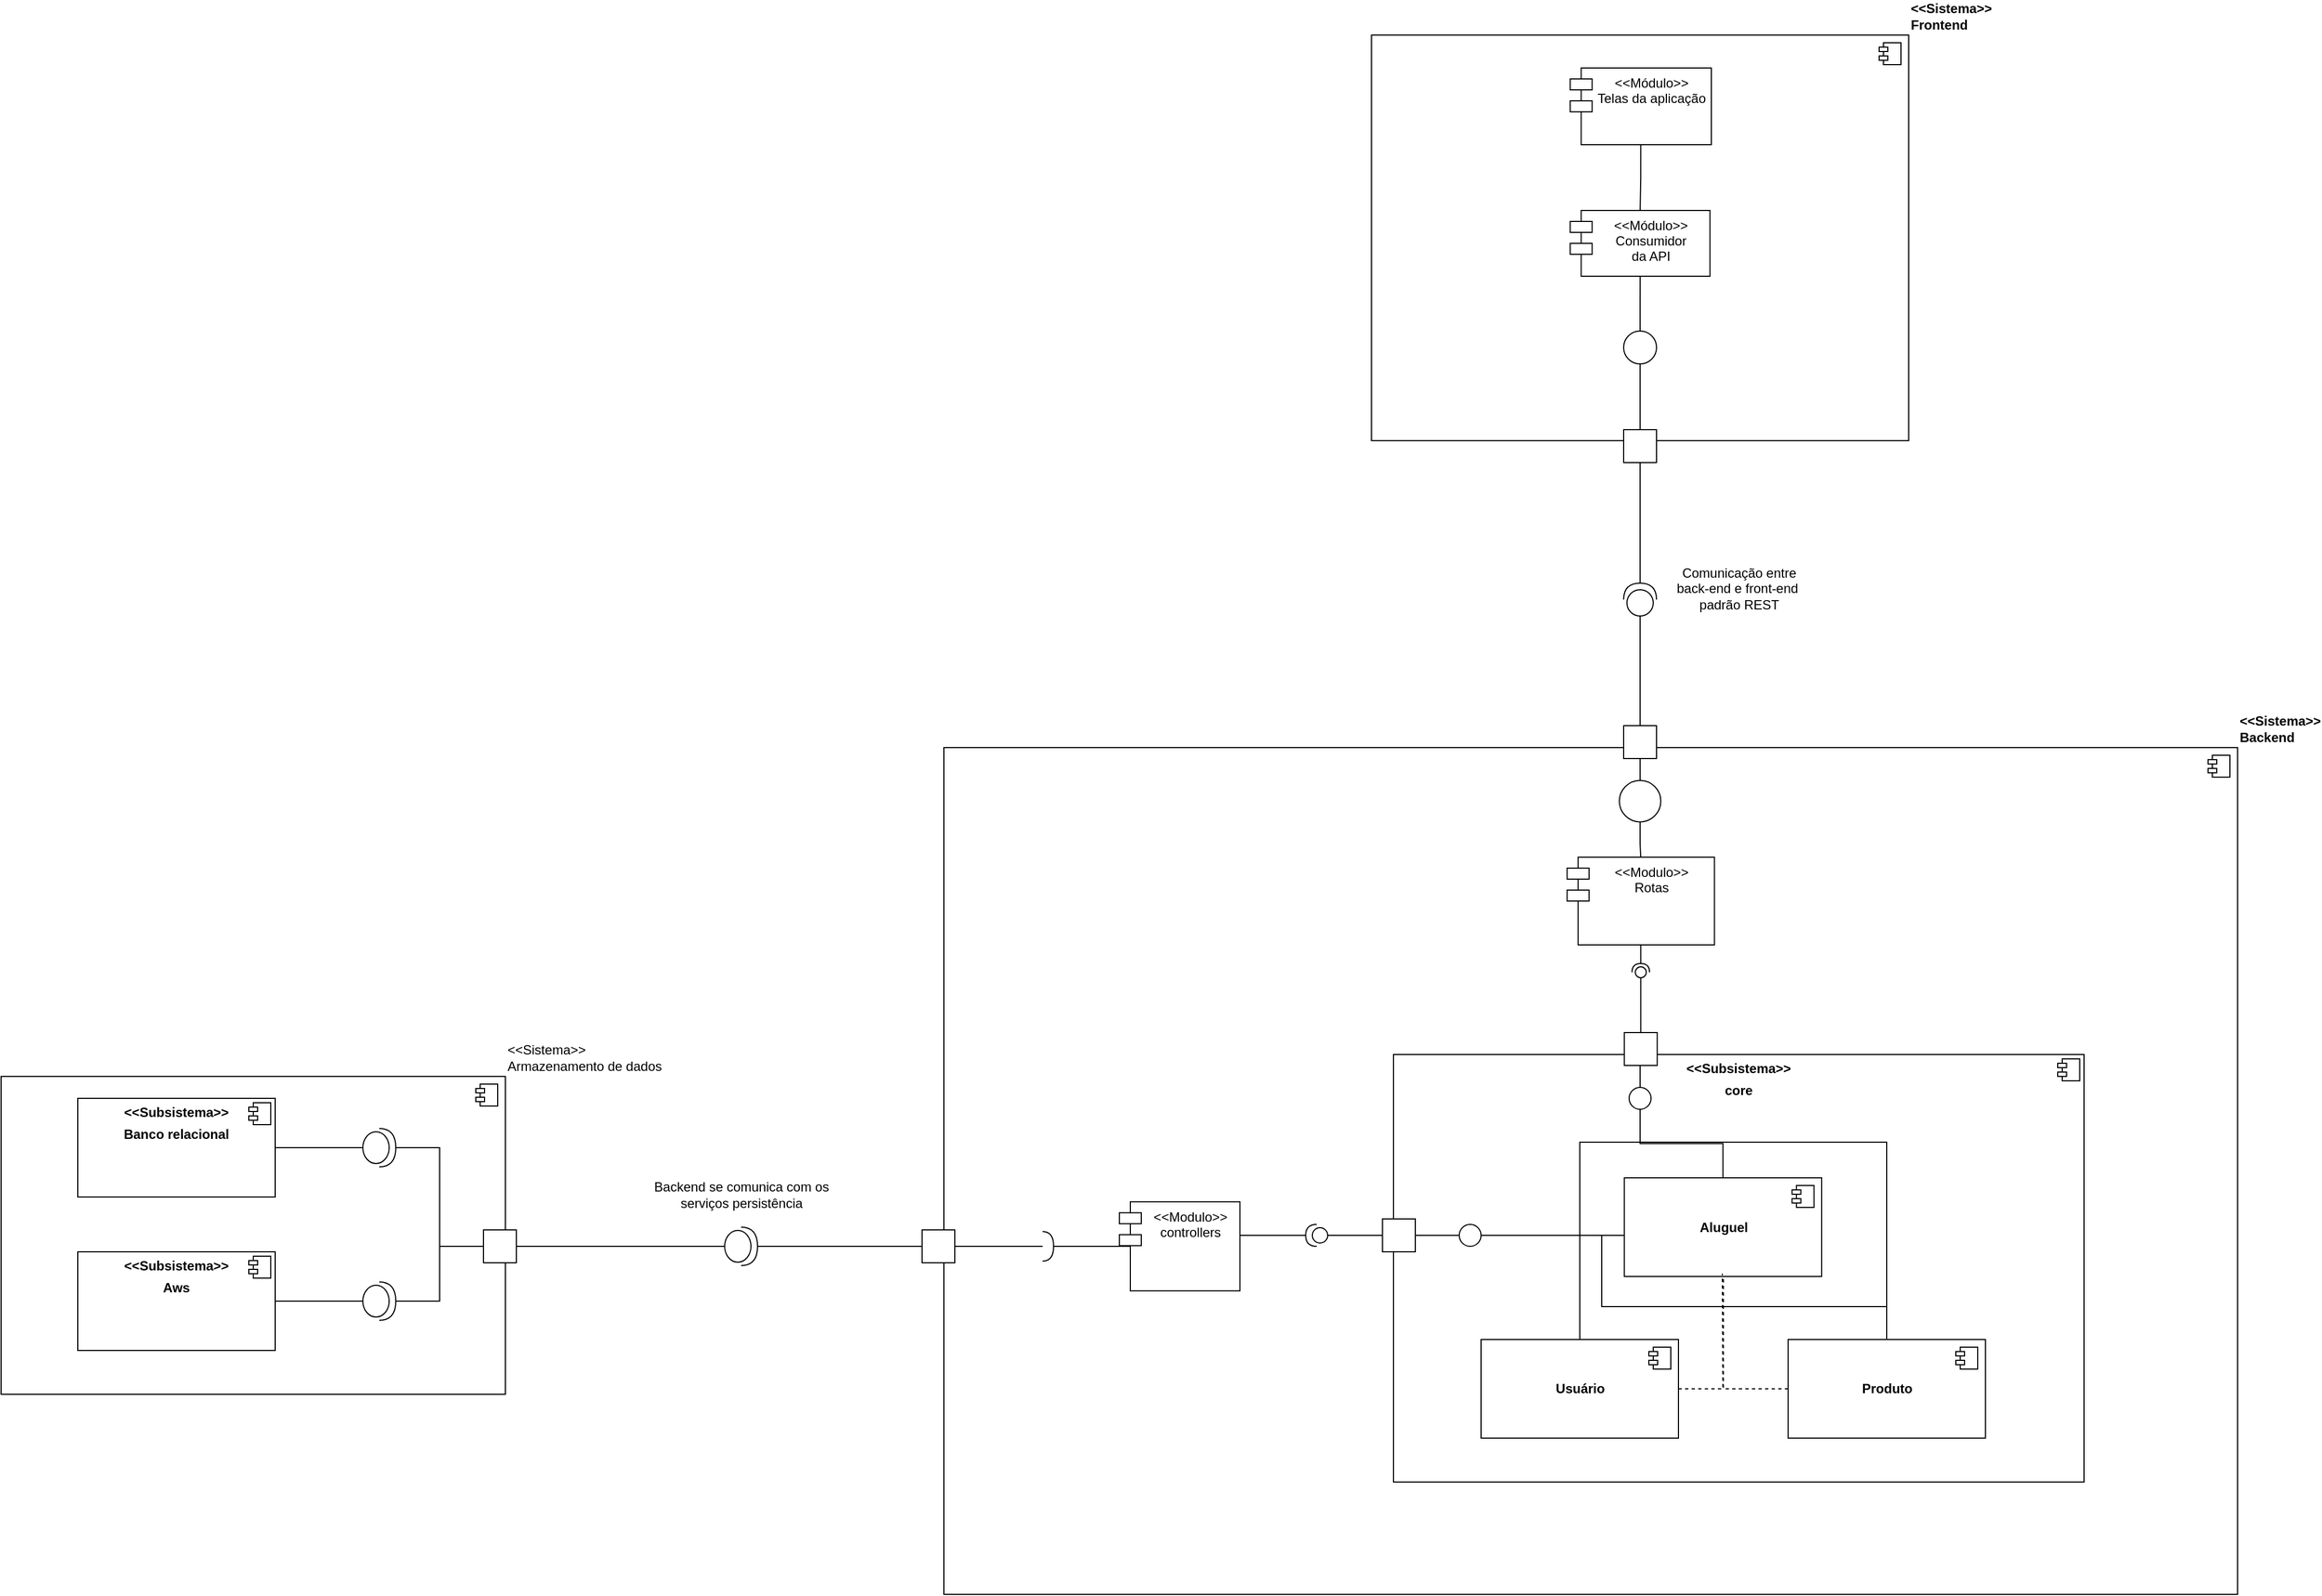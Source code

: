 <mxfile version="14.9.6" type="device"><diagram id="NVmDCJ6pv6sGkCKW1F_Q" name="Diagrama de componentes"><mxGraphModel dx="3964" dy="2036" grid="1" gridSize="10" guides="1" tooltips="1" connect="1" arrows="1" fold="1" page="1" pageScale="1" pageWidth="827" pageHeight="1169" math="0" shadow="0"><root><mxCell id="0"/><mxCell id="1" parent="0"/><mxCell id="Y6wyoOEZNac_CN3DvSxp-3" value="&amp;lt;&amp;lt;Sistema&amp;gt;&amp;gt;&lt;br&gt;Backend" style="html=1;dropTarget=0;labelPosition=right;verticalLabelPosition=top;align=left;verticalAlign=bottom;fontStyle=1;" parent="1" vertex="1"><mxGeometry x="-950" y="550" width="1180" height="772.5" as="geometry"/></mxCell><mxCell id="Y6wyoOEZNac_CN3DvSxp-4" value="" style="shape=module;jettyWidth=8;jettyHeight=4;" parent="Y6wyoOEZNac_CN3DvSxp-3" vertex="1"><mxGeometry x="1" width="20" height="20" relative="1" as="geometry"><mxPoint x="-27" y="7" as="offset"/></mxGeometry></mxCell><mxCell id="Z9GvOsh9DuA5GvX77_i4-83" value="&lt;p style=&quot;margin: 0px ; margin-top: 6px ; text-align: center&quot;&gt;&lt;b&gt;&amp;lt;&amp;lt;Subsistema&amp;gt;&amp;gt;&lt;/b&gt;&lt;/p&gt;&lt;p style=&quot;margin: 0px ; margin-top: 6px ; text-align: center&quot;&gt;&lt;b&gt;core&lt;/b&gt;&lt;/p&gt;" style="align=left;overflow=fill;html=1;dropTarget=0;fillColor=none;" vertex="1" parent="1"><mxGeometry x="-540" y="830" width="630" height="390" as="geometry"/></mxCell><mxCell id="Z9GvOsh9DuA5GvX77_i4-84" value="" style="shape=component;jettyWidth=8;jettyHeight=4;" vertex="1" parent="Z9GvOsh9DuA5GvX77_i4-83"><mxGeometry x="1" width="20" height="20" relative="1" as="geometry"><mxPoint x="-24" y="4" as="offset"/></mxGeometry></mxCell><mxCell id="Y6wyoOEZNac_CN3DvSxp-7" value="&amp;lt;&amp;lt;Sistema&amp;gt;&amp;gt;&lt;br&gt;Frontend" style="html=1;dropTarget=0;labelPosition=right;verticalLabelPosition=top;align=left;verticalAlign=bottom;fontStyle=1" parent="1" vertex="1"><mxGeometry x="-560" y="-100" width="490" height="370" as="geometry"/></mxCell><mxCell id="Y6wyoOEZNac_CN3DvSxp-8" value="" style="shape=module;jettyWidth=8;jettyHeight=4;" parent="Y6wyoOEZNac_CN3DvSxp-7" vertex="1"><mxGeometry x="1" width="20" height="20" relative="1" as="geometry"><mxPoint x="-27" y="7" as="offset"/></mxGeometry></mxCell><mxCell id="-9-2cRnEbDN8by-MO4ij-3" value="&amp;lt;&amp;lt;Sistema&amp;gt;&amp;gt;&lt;br&gt;Armazenamento de dados" style="html=1;dropTarget=0;labelPosition=right;verticalLabelPosition=top;align=left;verticalAlign=bottom;" parent="1" vertex="1"><mxGeometry x="-1810" y="850" width="460" height="290" as="geometry"/></mxCell><mxCell id="-9-2cRnEbDN8by-MO4ij-4" value="" style="shape=module;jettyWidth=8;jettyHeight=4;" parent="-9-2cRnEbDN8by-MO4ij-3" vertex="1"><mxGeometry x="1" width="20" height="20" relative="1" as="geometry"><mxPoint x="-27" y="7" as="offset"/></mxGeometry></mxCell><mxCell id="-9-2cRnEbDN8by-MO4ij-9" value="&lt;&lt;Modulo&gt;&gt;&#10;Rotas" style="shape=module;align=left;spacingLeft=20;align=center;verticalAlign=top;" parent="1" vertex="1"><mxGeometry x="-381.56" y="650" width="134.38" height="80" as="geometry"/></mxCell><mxCell id="Z9GvOsh9DuA5GvX77_i4-49" style="edgeStyle=orthogonalEdgeStyle;rounded=0;orthogonalLoop=1;jettySize=auto;html=1;exitX=0.5;exitY=1;exitDx=0;exitDy=0;endArrow=none;endFill=0;strokeColor=#000000;" edge="1" parent="1" source="Z9GvOsh9DuA5GvX77_i4-1" target="Z9GvOsh9DuA5GvX77_i4-48"><mxGeometry relative="1" as="geometry"/></mxCell><mxCell id="Z9GvOsh9DuA5GvX77_i4-1" value="" style="whiteSpace=wrap;html=1;aspect=fixed;" vertex="1" parent="1"><mxGeometry x="-330" y="530" width="30" height="30" as="geometry"/></mxCell><mxCell id="Z9GvOsh9DuA5GvX77_i4-3" value="" style="whiteSpace=wrap;html=1;aspect=fixed;" vertex="1" parent="1"><mxGeometry x="-330" y="260" width="30" height="30" as="geometry"/></mxCell><mxCell id="Z9GvOsh9DuA5GvX77_i4-9" style="edgeStyle=orthogonalEdgeStyle;rounded=0;orthogonalLoop=1;jettySize=auto;html=1;strokeColor=none;" edge="1" parent="1" target="Z9GvOsh9DuA5GvX77_i4-1"><mxGeometry relative="1" as="geometry"><mxPoint x="-315" y="405" as="sourcePoint"/></mxGeometry></mxCell><mxCell id="Z9GvOsh9DuA5GvX77_i4-12" style="edgeStyle=orthogonalEdgeStyle;rounded=0;orthogonalLoop=1;jettySize=auto;html=1;entryX=0.5;entryY=1;entryDx=0;entryDy=0;endArrow=none;endFill=0;" edge="1" parent="1" source="Z9GvOsh9DuA5GvX77_i4-11" target="Z9GvOsh9DuA5GvX77_i4-3"><mxGeometry relative="1" as="geometry"/></mxCell><mxCell id="Z9GvOsh9DuA5GvX77_i4-13" style="edgeStyle=orthogonalEdgeStyle;rounded=0;orthogonalLoop=1;jettySize=auto;html=1;endArrow=none;endFill=0;" edge="1" parent="1" source="Z9GvOsh9DuA5GvX77_i4-11"><mxGeometry relative="1" as="geometry"><mxPoint x="-315" y="530" as="targetPoint"/></mxGeometry></mxCell><mxCell id="Z9GvOsh9DuA5GvX77_i4-11" value="" style="shape=providedRequiredInterface;html=1;verticalLabelPosition=bottom;direction=north;" vertex="1" parent="1"><mxGeometry x="-330" y="400" width="30" height="30" as="geometry"/></mxCell><mxCell id="Z9GvOsh9DuA5GvX77_i4-14" value="Comunicação entre &lt;br&gt;back-end e front-end&amp;nbsp; &lt;br&gt;padrão REST" style="text;html=1;align=center;verticalAlign=middle;resizable=0;points=[];autosize=1;strokeColor=none;" vertex="1" parent="1"><mxGeometry x="-290" y="380" width="130" height="50" as="geometry"/></mxCell><mxCell id="Z9GvOsh9DuA5GvX77_i4-15" value="" style="whiteSpace=wrap;html=1;aspect=fixed;" vertex="1" parent="1"><mxGeometry x="-1370" y="990" width="30" height="30" as="geometry"/></mxCell><mxCell id="Z9GvOsh9DuA5GvX77_i4-16" value="" style="whiteSpace=wrap;html=1;aspect=fixed;" vertex="1" parent="1"><mxGeometry x="-970" y="990" width="30" height="30" as="geometry"/></mxCell><mxCell id="Z9GvOsh9DuA5GvX77_i4-18" style="edgeStyle=orthogonalEdgeStyle;rounded=0;orthogonalLoop=1;jettySize=auto;html=1;entryX=0;entryY=0.5;entryDx=0;entryDy=0;endArrow=none;endFill=0;strokeColor=#000000;" edge="1" parent="1" source="Z9GvOsh9DuA5GvX77_i4-17" target="Z9GvOsh9DuA5GvX77_i4-16"><mxGeometry relative="1" as="geometry"/></mxCell><mxCell id="Z9GvOsh9DuA5GvX77_i4-19" style="edgeStyle=orthogonalEdgeStyle;rounded=0;orthogonalLoop=1;jettySize=auto;html=1;endArrow=none;endFill=0;strokeColor=#000000;" edge="1" parent="1" source="Z9GvOsh9DuA5GvX77_i4-17" target="Z9GvOsh9DuA5GvX77_i4-15"><mxGeometry relative="1" as="geometry"/></mxCell><mxCell id="Z9GvOsh9DuA5GvX77_i4-17" value="" style="shape=providedRequiredInterface;html=1;verticalLabelPosition=bottom;" vertex="1" parent="1"><mxGeometry x="-1150" y="987.5" width="30" height="35" as="geometry"/></mxCell><mxCell id="Z9GvOsh9DuA5GvX77_i4-20" value="Backend se comunica com os &lt;br&gt;serviços persistência" style="text;html=1;align=center;verticalAlign=middle;resizable=0;points=[];autosize=1;strokeColor=none;" vertex="1" parent="1"><mxGeometry x="-1220" y="942.5" width="170" height="30" as="geometry"/></mxCell><mxCell id="Z9GvOsh9DuA5GvX77_i4-27" style="edgeStyle=orthogonalEdgeStyle;rounded=0;orthogonalLoop=1;jettySize=auto;html=1;entryX=0;entryY=0.5;entryDx=0;entryDy=0;endArrow=none;endFill=0;strokeColor=#000000;" edge="1" parent="1" source="Z9GvOsh9DuA5GvX77_i4-21" target="Z9GvOsh9DuA5GvX77_i4-15"><mxGeometry relative="1" as="geometry"/></mxCell><mxCell id="Z9GvOsh9DuA5GvX77_i4-28" style="edgeStyle=orthogonalEdgeStyle;rounded=0;orthogonalLoop=1;jettySize=auto;html=1;exitX=0;exitY=0.5;exitDx=0;exitDy=0;exitPerimeter=0;entryX=1;entryY=0.5;entryDx=0;entryDy=0;endArrow=none;endFill=0;strokeColor=#000000;" edge="1" parent="1" source="Z9GvOsh9DuA5GvX77_i4-21" target="Z9GvOsh9DuA5GvX77_i4-22"><mxGeometry relative="1" as="geometry"/></mxCell><mxCell id="Z9GvOsh9DuA5GvX77_i4-21" value="" style="shape=providedRequiredInterface;html=1;verticalLabelPosition=bottom;" vertex="1" parent="1"><mxGeometry x="-1480" y="897.5" width="30" height="35" as="geometry"/></mxCell><mxCell id="Z9GvOsh9DuA5GvX77_i4-22" value="&lt;p style=&quot;margin: 0px ; margin-top: 6px ; text-align: center&quot;&gt;&lt;b&gt;&amp;lt;&amp;lt;Subsistema&amp;gt;&amp;gt;&lt;/b&gt;&lt;/p&gt;&lt;p style=&quot;margin: 0px ; margin-top: 6px ; text-align: center&quot;&gt;&lt;b&gt;Banco relacional&lt;/b&gt;&lt;/p&gt;&lt;p style=&quot;margin: 0px ; margin-top: 6px ; text-align: center&quot;&gt;&lt;b&gt;&lt;br&gt;&lt;/b&gt;&lt;/p&gt;" style="align=left;overflow=fill;html=1;dropTarget=0;" vertex="1" parent="1"><mxGeometry x="-1740" y="870" width="180" height="90" as="geometry"/></mxCell><mxCell id="Z9GvOsh9DuA5GvX77_i4-23" value="" style="shape=component;jettyWidth=8;jettyHeight=4;" vertex="1" parent="Z9GvOsh9DuA5GvX77_i4-22"><mxGeometry x="1" width="20" height="20" relative="1" as="geometry"><mxPoint x="-24" y="4" as="offset"/></mxGeometry></mxCell><mxCell id="Z9GvOsh9DuA5GvX77_i4-25" value="&lt;p style=&quot;margin: 0px ; margin-top: 6px ; text-align: center&quot;&gt;&lt;b&gt;&amp;lt;&amp;lt;Subsistema&amp;gt;&amp;gt;&lt;/b&gt;&lt;/p&gt;&lt;p style=&quot;margin: 0px ; margin-top: 6px ; text-align: center&quot;&gt;&lt;b&gt;Aws&lt;/b&gt;&lt;/p&gt;" style="align=left;overflow=fill;html=1;dropTarget=0;" vertex="1" parent="1"><mxGeometry x="-1740" y="1010" width="180" height="90" as="geometry"/></mxCell><mxCell id="Z9GvOsh9DuA5GvX77_i4-26" value="" style="shape=component;jettyWidth=8;jettyHeight=4;" vertex="1" parent="Z9GvOsh9DuA5GvX77_i4-25"><mxGeometry x="1" width="20" height="20" relative="1" as="geometry"><mxPoint x="-24" y="4" as="offset"/></mxGeometry></mxCell><mxCell id="Z9GvOsh9DuA5GvX77_i4-30" style="edgeStyle=orthogonalEdgeStyle;rounded=0;orthogonalLoop=1;jettySize=auto;html=1;exitX=1;exitY=0.5;exitDx=0;exitDy=0;exitPerimeter=0;entryX=0;entryY=0.5;entryDx=0;entryDy=0;endArrow=none;endFill=0;strokeColor=#000000;" edge="1" parent="1" source="Z9GvOsh9DuA5GvX77_i4-29" target="Z9GvOsh9DuA5GvX77_i4-15"><mxGeometry relative="1" as="geometry"/></mxCell><mxCell id="Z9GvOsh9DuA5GvX77_i4-31" style="edgeStyle=orthogonalEdgeStyle;rounded=0;orthogonalLoop=1;jettySize=auto;html=1;exitX=0;exitY=0.5;exitDx=0;exitDy=0;exitPerimeter=0;entryX=1;entryY=0.5;entryDx=0;entryDy=0;endArrow=none;endFill=0;strokeColor=#000000;" edge="1" parent="1" source="Z9GvOsh9DuA5GvX77_i4-29" target="Z9GvOsh9DuA5GvX77_i4-25"><mxGeometry relative="1" as="geometry"/></mxCell><mxCell id="Z9GvOsh9DuA5GvX77_i4-29" value="" style="shape=providedRequiredInterface;html=1;verticalLabelPosition=bottom;" vertex="1" parent="1"><mxGeometry x="-1480" y="1037.5" width="30" height="35" as="geometry"/></mxCell><mxCell id="Z9GvOsh9DuA5GvX77_i4-38" style="edgeStyle=orthogonalEdgeStyle;rounded=0;orthogonalLoop=1;jettySize=auto;html=1;entryX=0.5;entryY=0;entryDx=0;entryDy=0;endArrow=none;endFill=0;strokeColor=#000000;" edge="1" parent="1" source="Z9GvOsh9DuA5GvX77_i4-36" target="Z9GvOsh9DuA5GvX77_i4-3"><mxGeometry relative="1" as="geometry"/></mxCell><mxCell id="Z9GvOsh9DuA5GvX77_i4-40" style="edgeStyle=orthogonalEdgeStyle;rounded=0;orthogonalLoop=1;jettySize=auto;html=1;exitX=0.5;exitY=0;exitDx=0;exitDy=0;endArrow=none;endFill=0;strokeColor=#000000;" edge="1" parent="1" source="Z9GvOsh9DuA5GvX77_i4-36" target="Z9GvOsh9DuA5GvX77_i4-39"><mxGeometry relative="1" as="geometry"/></mxCell><mxCell id="Z9GvOsh9DuA5GvX77_i4-36" value="" style="ellipse;whiteSpace=wrap;html=1;aspect=fixed;" vertex="1" parent="1"><mxGeometry x="-330" y="170" width="30" height="30" as="geometry"/></mxCell><mxCell id="Z9GvOsh9DuA5GvX77_i4-39" value="&lt;&lt;Módulo&gt;&gt;&#10;Consumidor &#10;da API" style="shape=module;align=left;spacingLeft=20;align=center;verticalAlign=top;" vertex="1" parent="1"><mxGeometry x="-378.75" y="60" width="127.5" height="60" as="geometry"/></mxCell><mxCell id="Z9GvOsh9DuA5GvX77_i4-46" style="edgeStyle=orthogonalEdgeStyle;rounded=0;orthogonalLoop=1;jettySize=auto;html=1;exitX=0.5;exitY=1;exitDx=0;exitDy=0;endArrow=none;endFill=0;strokeColor=#000000;" edge="1" parent="1" source="Z9GvOsh9DuA5GvX77_i4-42" target="Z9GvOsh9DuA5GvX77_i4-39"><mxGeometry relative="1" as="geometry"/></mxCell><mxCell id="Z9GvOsh9DuA5GvX77_i4-42" value="&lt;&lt;Módulo&gt;&gt;&#10;Telas da aplicação" style="shape=module;align=left;spacingLeft=20;align=center;verticalAlign=top;" vertex="1" parent="1"><mxGeometry x="-378.75" y="-70" width="128.75" height="70" as="geometry"/></mxCell><mxCell id="Z9GvOsh9DuA5GvX77_i4-51" style="edgeStyle=orthogonalEdgeStyle;rounded=0;orthogonalLoop=1;jettySize=auto;html=1;endArrow=none;endFill=0;strokeColor=#000000;" edge="1" parent="1" source="Z9GvOsh9DuA5GvX77_i4-48" target="-9-2cRnEbDN8by-MO4ij-9"><mxGeometry relative="1" as="geometry"/></mxCell><mxCell id="Z9GvOsh9DuA5GvX77_i4-48" value="" style="ellipse;whiteSpace=wrap;html=1;aspect=fixed;" vertex="1" parent="1"><mxGeometry x="-333.91" y="580" width="37.82" height="37.82" as="geometry"/></mxCell><mxCell id="Z9GvOsh9DuA5GvX77_i4-52" value="&lt;&lt;Modulo&gt;&gt;&#10;controllers" style="shape=module;align=left;spacingLeft=20;align=center;verticalAlign=top;" vertex="1" parent="1"><mxGeometry x="-790" y="964.38" width="110" height="81.25" as="geometry"/></mxCell><mxCell id="Z9GvOsh9DuA5GvX77_i4-56" style="edgeStyle=orthogonalEdgeStyle;rounded=0;orthogonalLoop=1;jettySize=auto;html=1;exitX=0;exitY=0.5;exitDx=0;exitDy=0;entryX=1;entryY=0.5;entryDx=0;entryDy=0;endArrow=none;endFill=0;strokeColor=#000000;exitPerimeter=0;" edge="1" parent="1" source="Z9GvOsh9DuA5GvX77_i4-65" target="Z9GvOsh9DuA5GvX77_i4-16"><mxGeometry relative="1" as="geometry"><mxPoint x="-850.0" y="1005" as="sourcePoint"/></mxGeometry></mxCell><mxCell id="Z9GvOsh9DuA5GvX77_i4-66" style="edgeStyle=orthogonalEdgeStyle;rounded=0;orthogonalLoop=1;jettySize=auto;html=1;entryX=0;entryY=0.5;entryDx=10;entryDy=0;entryPerimeter=0;endArrow=none;endFill=0;strokeColor=#000000;" edge="1" parent="1" source="Z9GvOsh9DuA5GvX77_i4-65" target="Z9GvOsh9DuA5GvX77_i4-52"><mxGeometry relative="1" as="geometry"/></mxCell><mxCell id="Z9GvOsh9DuA5GvX77_i4-65" value="" style="shape=requiredInterface;html=1;verticalLabelPosition=bottom;" vertex="1" parent="1"><mxGeometry x="-860" y="991.5" width="10" height="27" as="geometry"/></mxCell><mxCell id="Z9GvOsh9DuA5GvX77_i4-74" value="&lt;b&gt;Aluguel&lt;/b&gt;" style="html=1;dropTarget=0;" vertex="1" parent="1"><mxGeometry x="-329.37" y="942.5" width="180" height="90" as="geometry"/></mxCell><mxCell id="Z9GvOsh9DuA5GvX77_i4-75" value="" style="shape=module;jettyWidth=8;jettyHeight=4;" vertex="1" parent="Z9GvOsh9DuA5GvX77_i4-74"><mxGeometry x="1" width="20" height="20" relative="1" as="geometry"><mxPoint x="-27" y="7" as="offset"/></mxGeometry></mxCell><mxCell id="Z9GvOsh9DuA5GvX77_i4-111" style="edgeStyle=orthogonalEdgeStyle;rounded=0;orthogonalLoop=1;jettySize=auto;html=1;dashed=1;endArrow=none;endFill=0;strokeColor=#000000;" edge="1" parent="1" source="Z9GvOsh9DuA5GvX77_i4-76"><mxGeometry relative="1" as="geometry"><mxPoint x="-240" y="1030" as="targetPoint"/></mxGeometry></mxCell><mxCell id="Z9GvOsh9DuA5GvX77_i4-76" value="&lt;b&gt;Usuário&lt;/b&gt;" style="html=1;dropTarget=0;" vertex="1" parent="1"><mxGeometry x="-460" y="1090" width="180" height="90" as="geometry"/></mxCell><mxCell id="Z9GvOsh9DuA5GvX77_i4-77" value="" style="shape=module;jettyWidth=8;jettyHeight=4;" vertex="1" parent="Z9GvOsh9DuA5GvX77_i4-76"><mxGeometry x="1" width="20" height="20" relative="1" as="geometry"><mxPoint x="-27" y="7" as="offset"/></mxGeometry></mxCell><mxCell id="Z9GvOsh9DuA5GvX77_i4-107" style="edgeStyle=orthogonalEdgeStyle;rounded=0;orthogonalLoop=1;jettySize=auto;html=1;entryX=1;entryY=0.5;entryDx=0;entryDy=0;endArrow=none;endFill=0;strokeColor=#000000;" edge="1" parent="1" source="Z9GvOsh9DuA5GvX77_i4-78" target="Z9GvOsh9DuA5GvX77_i4-104"><mxGeometry relative="1" as="geometry"><Array as="points"><mxPoint x="-90" y="1060"/><mxPoint x="-350" y="1060"/><mxPoint x="-350" y="995"/></Array></mxGeometry></mxCell><mxCell id="Z9GvOsh9DuA5GvX77_i4-110" style="edgeStyle=orthogonalEdgeStyle;rounded=0;orthogonalLoop=1;jettySize=auto;html=1;endArrow=none;endFill=0;strokeColor=#000000;dashed=1;" edge="1" parent="1" source="Z9GvOsh9DuA5GvX77_i4-78" target="Z9GvOsh9DuA5GvX77_i4-74"><mxGeometry relative="1" as="geometry"><Array as="points"><mxPoint x="-239" y="1135"/></Array></mxGeometry></mxCell><mxCell id="Z9GvOsh9DuA5GvX77_i4-117" style="edgeStyle=orthogonalEdgeStyle;rounded=0;orthogonalLoop=1;jettySize=auto;html=1;entryX=0.5;entryY=1;entryDx=0;entryDy=0;endArrow=none;endFill=0;strokeColor=#000000;" edge="1" parent="1" source="Z9GvOsh9DuA5GvX77_i4-78" target="Z9GvOsh9DuA5GvX77_i4-113"><mxGeometry relative="1" as="geometry"><Array as="points"><mxPoint x="-90" y="910"/><mxPoint x="-315" y="910"/></Array></mxGeometry></mxCell><mxCell id="Z9GvOsh9DuA5GvX77_i4-78" value="&lt;b&gt;Produto&lt;/b&gt;" style="html=1;dropTarget=0;" vertex="1" parent="1"><mxGeometry x="-180.0" y="1090" width="180" height="90" as="geometry"/></mxCell><mxCell id="Z9GvOsh9DuA5GvX77_i4-79" value="" style="shape=module;jettyWidth=8;jettyHeight=4;" vertex="1" parent="Z9GvOsh9DuA5GvX77_i4-78"><mxGeometry x="1" width="20" height="20" relative="1" as="geometry"><mxPoint x="-27" y="7" as="offset"/></mxGeometry></mxCell><mxCell id="Z9GvOsh9DuA5GvX77_i4-86" value="" style="whiteSpace=wrap;html=1;aspect=fixed;" vertex="1" parent="1"><mxGeometry x="-550" y="980" width="30" height="30" as="geometry"/></mxCell><mxCell id="Z9GvOsh9DuA5GvX77_i4-88" value="" style="rounded=0;orthogonalLoop=1;jettySize=auto;html=1;endArrow=none;endFill=0;strokeColor=#000000;exitX=0.5;exitY=0;exitDx=0;exitDy=0;" edge="1" target="Z9GvOsh9DuA5GvX77_i4-90" parent="1" source="Z9GvOsh9DuA5GvX77_i4-91"><mxGeometry relative="1" as="geometry"><mxPoint x="-314" y="800" as="sourcePoint"/></mxGeometry></mxCell><mxCell id="Z9GvOsh9DuA5GvX77_i4-89" value="" style="rounded=0;orthogonalLoop=1;jettySize=auto;html=1;endArrow=halfCircle;endFill=0;entryX=0.5;entryY=0.5;entryDx=0;entryDy=0;endSize=6;strokeWidth=1;exitX=0.5;exitY=1;exitDx=0;exitDy=0;" edge="1" target="Z9GvOsh9DuA5GvX77_i4-90" parent="1" source="-9-2cRnEbDN8by-MO4ij-9"><mxGeometry relative="1" as="geometry"><mxPoint x="-320" y="925" as="sourcePoint"/></mxGeometry></mxCell><mxCell id="Z9GvOsh9DuA5GvX77_i4-90" value="" style="ellipse;whiteSpace=wrap;html=1;fontFamily=Helvetica;fontSize=12;fontColor=#000000;align=center;strokeColor=#000000;fillColor=#ffffff;points=[];aspect=fixed;resizable=0;" vertex="1" parent="1"><mxGeometry x="-319.37" y="750" width="10" height="10" as="geometry"/></mxCell><mxCell id="Z9GvOsh9DuA5GvX77_i4-91" value="" style="whiteSpace=wrap;html=1;aspect=fixed;" vertex="1" parent="1"><mxGeometry x="-329.37" y="810" width="30" height="30" as="geometry"/></mxCell><mxCell id="Z9GvOsh9DuA5GvX77_i4-102" style="edgeStyle=orthogonalEdgeStyle;rounded=0;orthogonalLoop=1;jettySize=auto;html=1;entryX=1;entryY=0.377;entryDx=0;entryDy=0;entryPerimeter=0;endArrow=none;endFill=0;strokeColor=#000000;" edge="1" parent="1" source="Z9GvOsh9DuA5GvX77_i4-101" target="Z9GvOsh9DuA5GvX77_i4-52"><mxGeometry relative="1" as="geometry"/></mxCell><mxCell id="Z9GvOsh9DuA5GvX77_i4-103" style="edgeStyle=orthogonalEdgeStyle;rounded=0;orthogonalLoop=1;jettySize=auto;html=1;entryX=0;entryY=0.5;entryDx=0;entryDy=0;endArrow=none;endFill=0;strokeColor=#000000;" edge="1" parent="1" source="Z9GvOsh9DuA5GvX77_i4-101" target="Z9GvOsh9DuA5GvX77_i4-86"><mxGeometry relative="1" as="geometry"/></mxCell><mxCell id="Z9GvOsh9DuA5GvX77_i4-101" value="" style="shape=providedRequiredInterface;html=1;verticalLabelPosition=bottom;fillColor=#ffffff;gradientColor=none;direction=west;" vertex="1" parent="1"><mxGeometry x="-620" y="985" width="20" height="20" as="geometry"/></mxCell><mxCell id="Z9GvOsh9DuA5GvX77_i4-105" style="edgeStyle=orthogonalEdgeStyle;rounded=0;orthogonalLoop=1;jettySize=auto;html=1;endArrow=none;endFill=0;strokeColor=#000000;" edge="1" parent="1" source="Z9GvOsh9DuA5GvX77_i4-104" target="Z9GvOsh9DuA5GvX77_i4-74"><mxGeometry relative="1" as="geometry"><Array as="points"><mxPoint x="-360" y="995"/><mxPoint x="-360" y="995"/></Array></mxGeometry></mxCell><mxCell id="Z9GvOsh9DuA5GvX77_i4-106" style="edgeStyle=orthogonalEdgeStyle;rounded=0;orthogonalLoop=1;jettySize=auto;html=1;entryX=0.5;entryY=0;entryDx=0;entryDy=0;endArrow=none;endFill=0;strokeColor=#000000;exitX=1;exitY=0.5;exitDx=0;exitDy=0;" edge="1" parent="1" source="Z9GvOsh9DuA5GvX77_i4-104" target="Z9GvOsh9DuA5GvX77_i4-76"><mxGeometry relative="1" as="geometry"/></mxCell><mxCell id="Z9GvOsh9DuA5GvX77_i4-108" style="edgeStyle=orthogonalEdgeStyle;rounded=0;orthogonalLoop=1;jettySize=auto;html=1;entryX=1;entryY=0.5;entryDx=0;entryDy=0;endArrow=none;endFill=0;strokeColor=#000000;" edge="1" parent="1" source="Z9GvOsh9DuA5GvX77_i4-104" target="Z9GvOsh9DuA5GvX77_i4-86"><mxGeometry relative="1" as="geometry"/></mxCell><mxCell id="Z9GvOsh9DuA5GvX77_i4-104" value="" style="ellipse;whiteSpace=wrap;html=1;aspect=fixed;fillColor=#ffffff;gradientColor=none;" vertex="1" parent="1"><mxGeometry x="-480" y="985" width="20" height="20" as="geometry"/></mxCell><mxCell id="Z9GvOsh9DuA5GvX77_i4-114" style="edgeStyle=orthogonalEdgeStyle;rounded=0;orthogonalLoop=1;jettySize=auto;html=1;endArrow=none;endFill=0;strokeColor=#000000;" edge="1" parent="1" source="Z9GvOsh9DuA5GvX77_i4-113" target="Z9GvOsh9DuA5GvX77_i4-91"><mxGeometry relative="1" as="geometry"/></mxCell><mxCell id="Z9GvOsh9DuA5GvX77_i4-115" style="edgeStyle=orthogonalEdgeStyle;rounded=0;orthogonalLoop=1;jettySize=auto;html=1;endArrow=none;endFill=0;strokeColor=#000000;" edge="1" parent="1" source="Z9GvOsh9DuA5GvX77_i4-113" target="Z9GvOsh9DuA5GvX77_i4-74"><mxGeometry relative="1" as="geometry"/></mxCell><mxCell id="Z9GvOsh9DuA5GvX77_i4-116" style="edgeStyle=orthogonalEdgeStyle;rounded=0;orthogonalLoop=1;jettySize=auto;html=1;entryX=0.5;entryY=0;entryDx=0;entryDy=0;endArrow=none;endFill=0;strokeColor=#000000;" edge="1" parent="1" source="Z9GvOsh9DuA5GvX77_i4-113" target="Z9GvOsh9DuA5GvX77_i4-76"><mxGeometry relative="1" as="geometry"><Array as="points"><mxPoint x="-315" y="910"/><mxPoint x="-370" y="910"/></Array></mxGeometry></mxCell><mxCell id="Z9GvOsh9DuA5GvX77_i4-113" value="" style="ellipse;whiteSpace=wrap;html=1;aspect=fixed;fillColor=#ffffff;gradientColor=none;" vertex="1" parent="1"><mxGeometry x="-325" y="860" width="20" height="20" as="geometry"/></mxCell></root></mxGraphModel></diagram></mxfile>